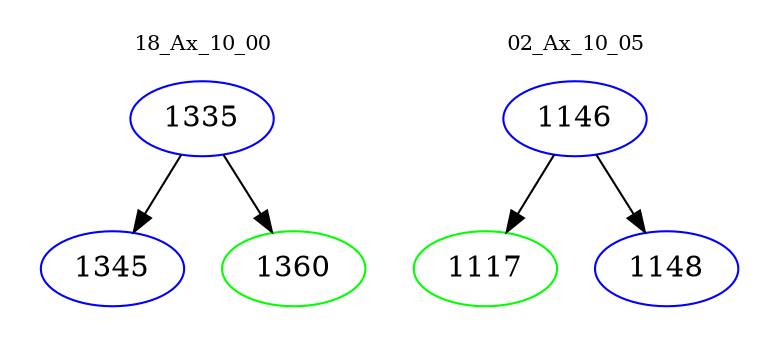 digraph{
subgraph cluster_0 {
color = white
label = "18_Ax_10_00";
fontsize=10;
T0_1335 [label="1335", color="blue"]
T0_1335 -> T0_1345 [color="black"]
T0_1345 [label="1345", color="blue"]
T0_1335 -> T0_1360 [color="black"]
T0_1360 [label="1360", color="green"]
}
subgraph cluster_1 {
color = white
label = "02_Ax_10_05";
fontsize=10;
T1_1146 [label="1146", color="blue"]
T1_1146 -> T1_1117 [color="black"]
T1_1117 [label="1117", color="green"]
T1_1146 -> T1_1148 [color="black"]
T1_1148 [label="1148", color="blue"]
}
}
